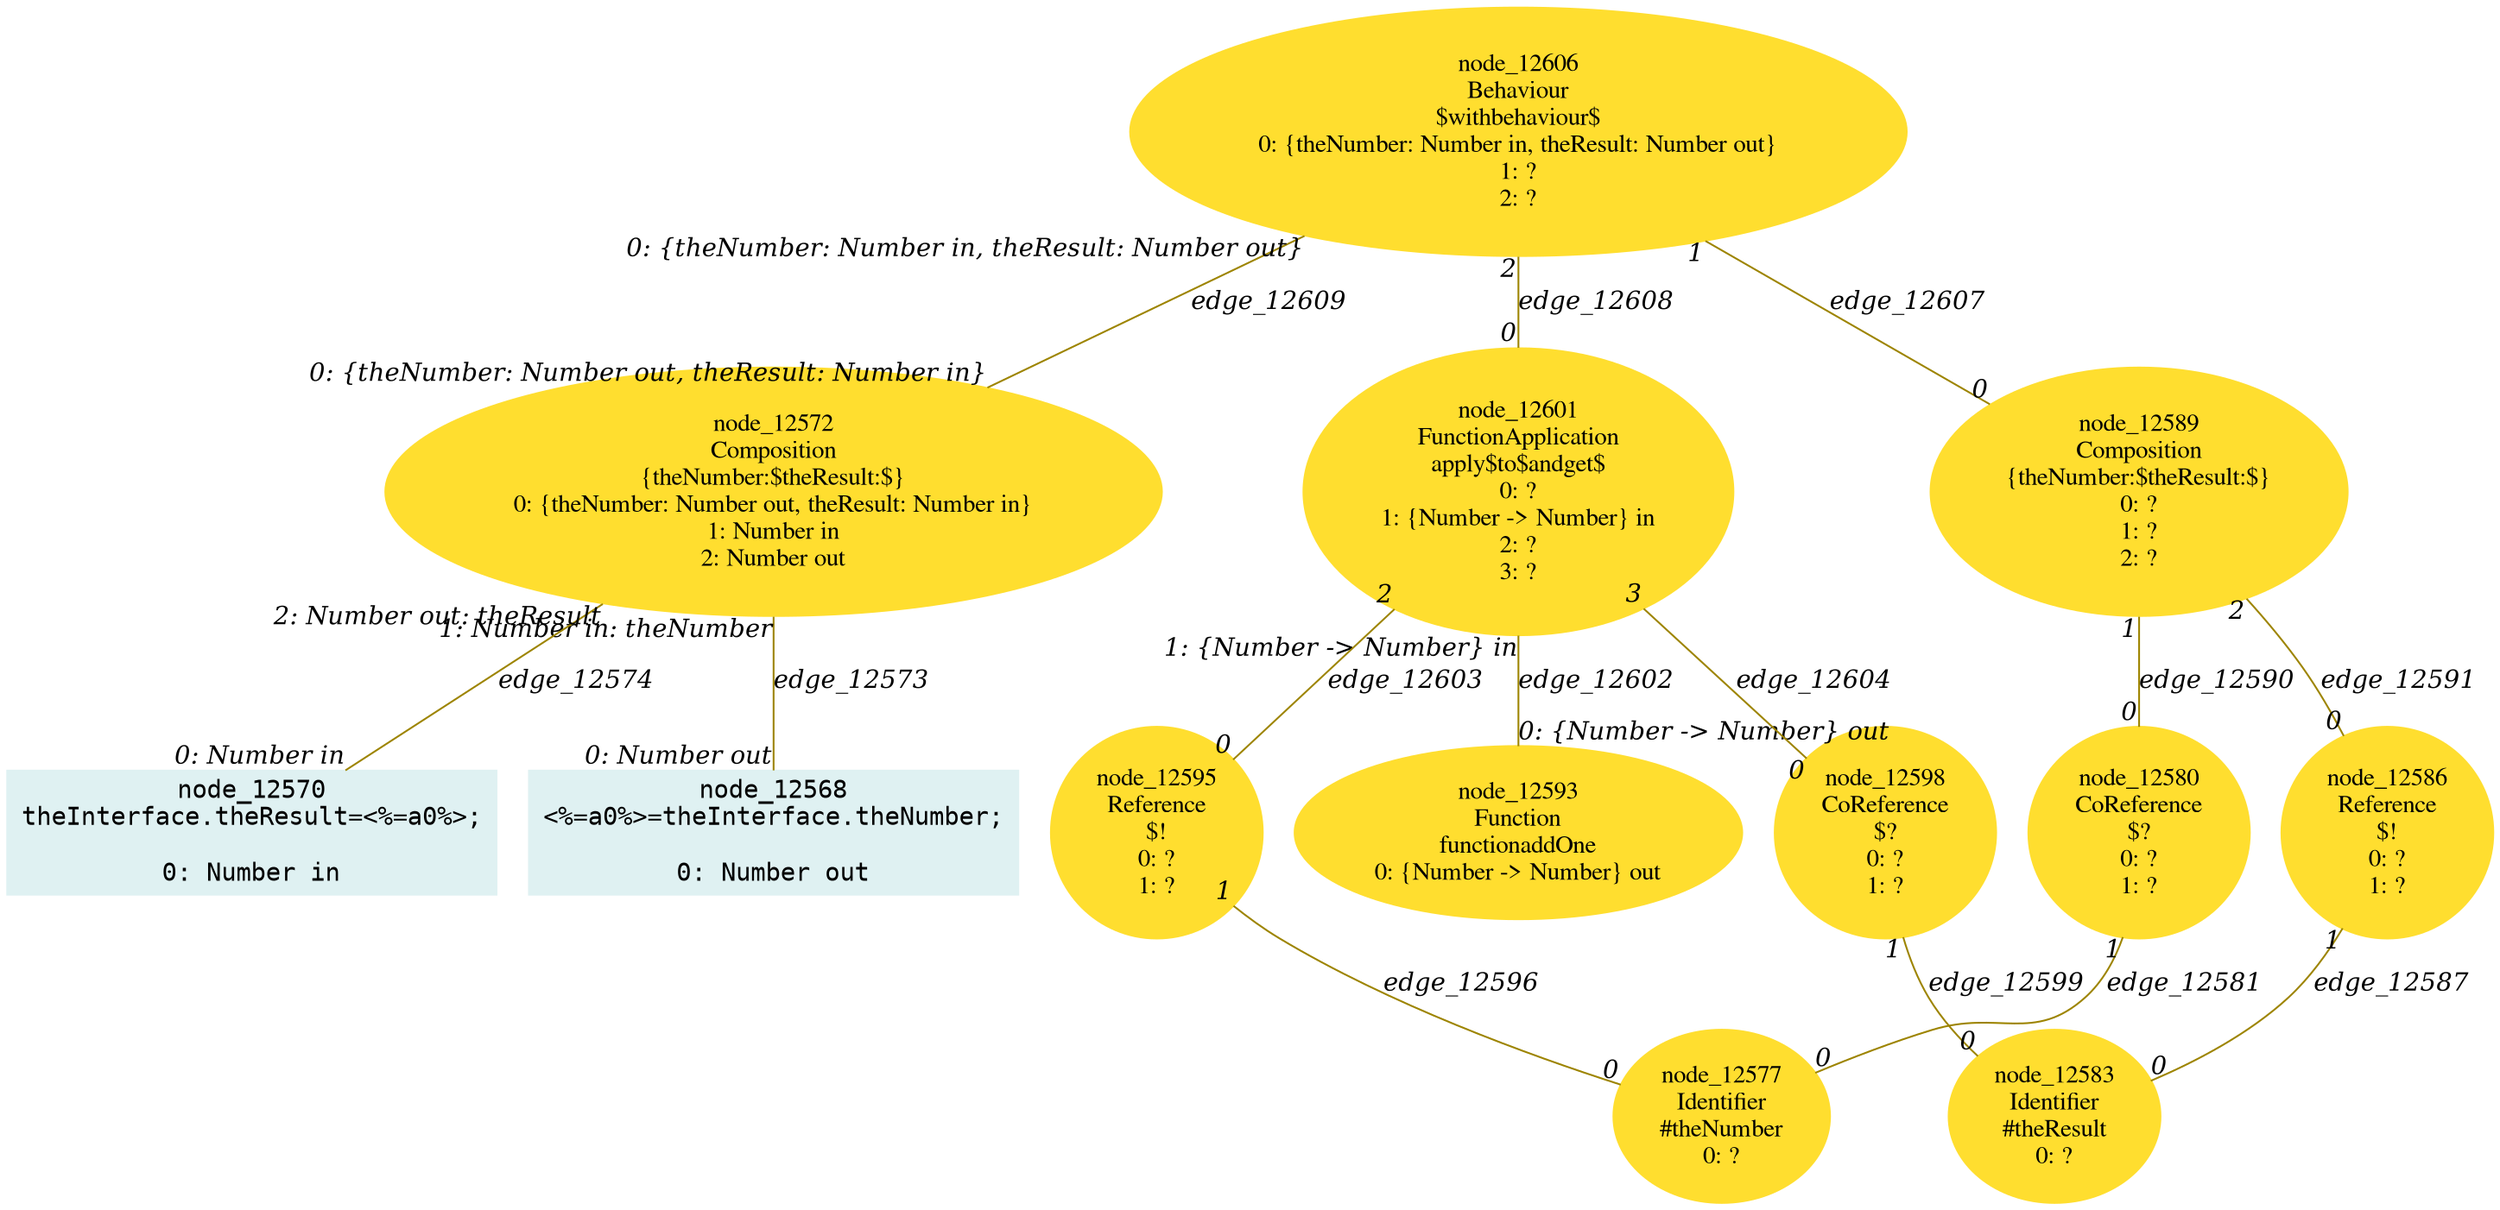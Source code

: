 digraph g{node_12568 [shape="box", style="filled", color="#dff1f2", fontname="Courier", label="node_12568
<%=a0%>=theInterface.theNumber;

0: Number out" ]
node_12570 [shape="box", style="filled", color="#dff1f2", fontname="Courier", label="node_12570
theInterface.theResult=<%=a0%>;

0: Number in" ]
node_12572 [shape="ellipse", style="filled", color="#ffde2f", fontname="Times", label="node_12572
Composition
{theNumber:$theResult:$}
0: {theNumber: Number out, theResult: Number in}
1: Number in
2: Number out" ]
node_12577 [shape="ellipse", style="filled", color="#ffde2f", fontname="Times", label="node_12577
Identifier
#theNumber
0: ?" ]
node_12580 [shape="ellipse", style="filled", color="#ffde2f", fontname="Times", label="node_12580
CoReference
$?
0: ?
1: ?" ]
node_12583 [shape="ellipse", style="filled", color="#ffde2f", fontname="Times", label="node_12583
Identifier
#theResult
0: ?" ]
node_12586 [shape="ellipse", style="filled", color="#ffde2f", fontname="Times", label="node_12586
Reference
$!
0: ?
1: ?" ]
node_12589 [shape="ellipse", style="filled", color="#ffde2f", fontname="Times", label="node_12589
Composition
{theNumber:$theResult:$}
0: ?
1: ?
2: ?" ]
node_12593 [shape="ellipse", style="filled", color="#ffde2f", fontname="Times", label="node_12593
Function
functionaddOne
0: {Number -> Number} out" ]
node_12595 [shape="ellipse", style="filled", color="#ffde2f", fontname="Times", label="node_12595
Reference
$!
0: ?
1: ?" ]
node_12598 [shape="ellipse", style="filled", color="#ffde2f", fontname="Times", label="node_12598
CoReference
$?
0: ?
1: ?" ]
node_12601 [shape="ellipse", style="filled", color="#ffde2f", fontname="Times", label="node_12601
FunctionApplication
apply$to$andget$
0: ?
1: {Number -> Number} in
2: ?
3: ?" ]
node_12606 [shape="ellipse", style="filled", color="#ffde2f", fontname="Times", label="node_12606
Behaviour
$withbehaviour$
0: {theNumber: Number in, theResult: Number out}
1: ?
2: ?" ]
node_12572 -> node_12568 [dir=none, arrowHead=none, fontname="Times-Italic", arrowsize=1, color="#9d8400", label="edge_12573",  headlabel="0: Number out", taillabel="1: Number in: theNumber" ]
node_12572 -> node_12570 [dir=none, arrowHead=none, fontname="Times-Italic", arrowsize=1, color="#9d8400", label="edge_12574",  headlabel="0: Number in", taillabel="2: Number out: theResult" ]
node_12580 -> node_12577 [dir=none, arrowHead=none, fontname="Times-Italic", arrowsize=1, color="#9d8400", label="edge_12581",  headlabel="0", taillabel="1" ]
node_12586 -> node_12583 [dir=none, arrowHead=none, fontname="Times-Italic", arrowsize=1, color="#9d8400", label="edge_12587",  headlabel="0", taillabel="1" ]
node_12589 -> node_12580 [dir=none, arrowHead=none, fontname="Times-Italic", arrowsize=1, color="#9d8400", label="edge_12590",  headlabel="0", taillabel="1" ]
node_12589 -> node_12586 [dir=none, arrowHead=none, fontname="Times-Italic", arrowsize=1, color="#9d8400", label="edge_12591",  headlabel="0", taillabel="2" ]
node_12595 -> node_12577 [dir=none, arrowHead=none, fontname="Times-Italic", arrowsize=1, color="#9d8400", label="edge_12596",  headlabel="0", taillabel="1" ]
node_12598 -> node_12583 [dir=none, arrowHead=none, fontname="Times-Italic", arrowsize=1, color="#9d8400", label="edge_12599",  headlabel="0", taillabel="1" ]
node_12601 -> node_12593 [dir=none, arrowHead=none, fontname="Times-Italic", arrowsize=1, color="#9d8400", label="edge_12602",  headlabel="0: {Number -> Number} out", taillabel="1: {Number -> Number} in" ]
node_12601 -> node_12595 [dir=none, arrowHead=none, fontname="Times-Italic", arrowsize=1, color="#9d8400", label="edge_12603",  headlabel="0", taillabel="2" ]
node_12601 -> node_12598 [dir=none, arrowHead=none, fontname="Times-Italic", arrowsize=1, color="#9d8400", label="edge_12604",  headlabel="0", taillabel="3" ]
node_12606 -> node_12589 [dir=none, arrowHead=none, fontname="Times-Italic", arrowsize=1, color="#9d8400", label="edge_12607",  headlabel="0", taillabel="1" ]
node_12606 -> node_12601 [dir=none, arrowHead=none, fontname="Times-Italic", arrowsize=1, color="#9d8400", label="edge_12608",  headlabel="0", taillabel="2" ]
node_12606 -> node_12572 [dir=none, arrowHead=none, fontname="Times-Italic", arrowsize=1, color="#9d8400", label="edge_12609",  headlabel="0: {theNumber: Number out, theResult: Number in}", taillabel="0: {theNumber: Number in, theResult: Number out}" ]
}